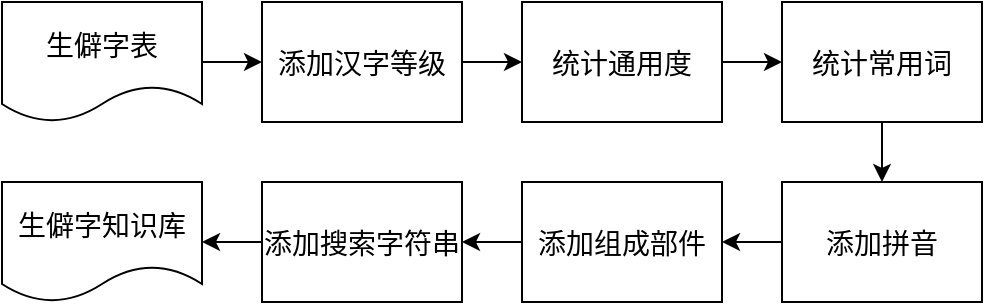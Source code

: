 <mxfile version="24.7.5">
  <diagram name="Page-1" id="swkfoCyLud2mCSWsFiFS">
    <mxGraphModel dx="1004" dy="746" grid="1" gridSize="10" guides="1" tooltips="1" connect="1" arrows="1" fold="1" page="1" pageScale="1" pageWidth="850" pageHeight="1100" math="0" shadow="0">
      <root>
        <mxCell id="0" />
        <mxCell id="1" parent="0" />
        <mxCell id="7XMDrmq2leN32-ooY_FS-12" value="" style="edgeStyle=orthogonalEdgeStyle;rounded=0;orthogonalLoop=1;jettySize=auto;fontSize=14;fontFamily=SimSun;" parent="1" source="7XMDrmq2leN32-ooY_FS-5" target="7XMDrmq2leN32-ooY_FS-7" edge="1">
          <mxGeometry relative="1" as="geometry" />
        </mxCell>
        <mxCell id="7XMDrmq2leN32-ooY_FS-5" value="添加汉字等级" style="rounded=0;fontSize=14;fontFamily=SimSun;" parent="1" vertex="1">
          <mxGeometry x="180" y="300" width="100" height="60" as="geometry" />
        </mxCell>
        <mxCell id="7XMDrmq2leN32-ooY_FS-15" value="" style="edgeStyle=orthogonalEdgeStyle;rounded=0;orthogonalLoop=1;jettySize=auto;fontSize=14;fontFamily=SimSun;" parent="1" source="7XMDrmq2leN32-ooY_FS-6" target="7XMDrmq2leN32-ooY_FS-9" edge="1">
          <mxGeometry relative="1" as="geometry" />
        </mxCell>
        <mxCell id="7XMDrmq2leN32-ooY_FS-6" value="添加拼音" style="rounded=0;fontSize=14;fontFamily=SimSun;" parent="1" vertex="1">
          <mxGeometry x="440" y="390" width="100" height="60" as="geometry" />
        </mxCell>
        <mxCell id="7XMDrmq2leN32-ooY_FS-13" value="" style="edgeStyle=orthogonalEdgeStyle;rounded=0;orthogonalLoop=1;jettySize=auto;fontSize=14;fontFamily=SimSun;" parent="1" source="7XMDrmq2leN32-ooY_FS-7" target="7XMDrmq2leN32-ooY_FS-8" edge="1">
          <mxGeometry relative="1" as="geometry" />
        </mxCell>
        <mxCell id="7XMDrmq2leN32-ooY_FS-7" value="统计通用度" style="rounded=0;fontSize=14;fontFamily=SimSun;" parent="1" vertex="1">
          <mxGeometry x="310" y="300" width="100" height="60" as="geometry" />
        </mxCell>
        <mxCell id="7XMDrmq2leN32-ooY_FS-14" value="" style="edgeStyle=orthogonalEdgeStyle;rounded=0;orthogonalLoop=1;jettySize=auto;fontSize=14;fontFamily=SimSun;" parent="1" source="7XMDrmq2leN32-ooY_FS-8" target="7XMDrmq2leN32-ooY_FS-6" edge="1">
          <mxGeometry relative="1" as="geometry" />
        </mxCell>
        <mxCell id="7XMDrmq2leN32-ooY_FS-8" value="统计常用词" style="rounded=0;fontSize=14;fontFamily=SimSun;" parent="1" vertex="1">
          <mxGeometry x="440" y="300" width="100" height="60" as="geometry" />
        </mxCell>
        <mxCell id="7XMDrmq2leN32-ooY_FS-16" value="" style="edgeStyle=orthogonalEdgeStyle;rounded=0;orthogonalLoop=1;jettySize=auto;fontSize=14;fontFamily=SimSun;" parent="1" source="7XMDrmq2leN32-ooY_FS-9" target="7XMDrmq2leN32-ooY_FS-10" edge="1">
          <mxGeometry relative="1" as="geometry" />
        </mxCell>
        <mxCell id="7XMDrmq2leN32-ooY_FS-9" value="添加组成部件" style="rounded=0;fontSize=14;fontFamily=SimSun;" parent="1" vertex="1">
          <mxGeometry x="310" y="390" width="100" height="60" as="geometry" />
        </mxCell>
        <mxCell id="7XMDrmq2leN32-ooY_FS-25" value="" style="edgeStyle=orthogonalEdgeStyle;rounded=0;orthogonalLoop=1;jettySize=auto;fontSize=14;fontFamily=SimSun;" parent="1" source="7XMDrmq2leN32-ooY_FS-10" target="7XMDrmq2leN32-ooY_FS-19" edge="1">
          <mxGeometry relative="1" as="geometry" />
        </mxCell>
        <mxCell id="7XMDrmq2leN32-ooY_FS-10" value="添加搜索字符串" style="rounded=0;fontSize=14;fontFamily=SimSun;" parent="1" vertex="1">
          <mxGeometry x="180" y="390" width="100" height="60" as="geometry" />
        </mxCell>
        <mxCell id="7XMDrmq2leN32-ooY_FS-19" value="生僻字知识库" style="shape=document;boundedLbl=1;fontSize=14;fontFamily=SimSun;" parent="1" vertex="1">
          <mxGeometry x="50" y="390" width="100" height="60" as="geometry" />
        </mxCell>
        <mxCell id="7XMDrmq2leN32-ooY_FS-24" value="" style="edgeStyle=orthogonalEdgeStyle;rounded=0;orthogonalLoop=1;jettySize=auto;fontSize=14;fontFamily=SimSun;" parent="1" source="7XMDrmq2leN32-ooY_FS-20" target="7XMDrmq2leN32-ooY_FS-5" edge="1">
          <mxGeometry relative="1" as="geometry" />
        </mxCell>
        <mxCell id="7XMDrmq2leN32-ooY_FS-20" value="生僻字表" style="shape=document;boundedLbl=1;fontSize=14;fontFamily=SimSun;" parent="1" vertex="1">
          <mxGeometry x="50" y="300" width="100" height="60" as="geometry" />
        </mxCell>
      </root>
    </mxGraphModel>
  </diagram>
</mxfile>
